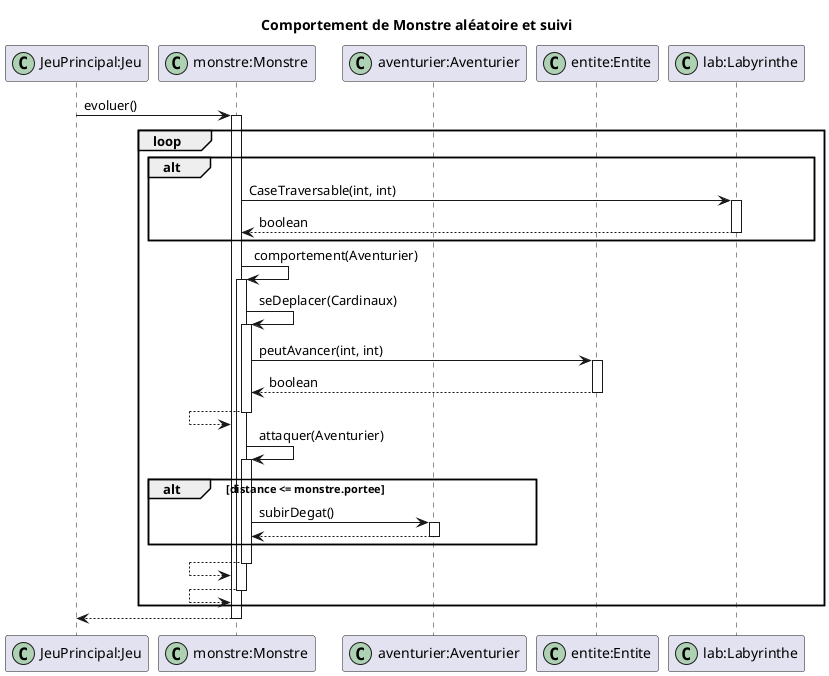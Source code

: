 @startuml 
title Comportement de Monstre aléatoire et suivi
participant "JeuPrincipal:Jeu" as jeu << (C,#ADD1B2) >>
participant "monstre:Monstre" as monstre << (C,#ADD1B2) >>
participant "aventurier:Aventurier" as aventurier << (C,#ADD1B2) >>
participant "entite:Entite" as entite << (C,#ADD1B2) >>
participant "lab:Labyrinthe" as lab << (C,#ADD1B2) >>

jeu -> monstre : evoluer()
loop
activate monstre
alt
monstre -> lab: CaseTraversable(int, int)
activate lab
monstre <-- lab : boolean
deactivate lab
end
monstre -> monstre: comportement(Aventurier)
activate monstre
monstre -> monstre: seDeplacer(Cardinaux)
activate monstre
monstre -> entite: peutAvancer(int, int)
activate entite
monstre <-- entite : boolean
deactivate entite
monstre <-- monstre 
deactivate monstre
monstre -> monstre: attaquer(Aventurier)
activate monstre
alt distance <= monstre.portee
monstre -> aventurier: subirDegat()
activate aventurier
monstre <-- aventurier
deactivate aventurier
end
monstre <-- monstre
deactivate monstre
monstre <-- monstre
deactivate monstre
end
jeu <-- monstre
deactivate monstre


@enduml